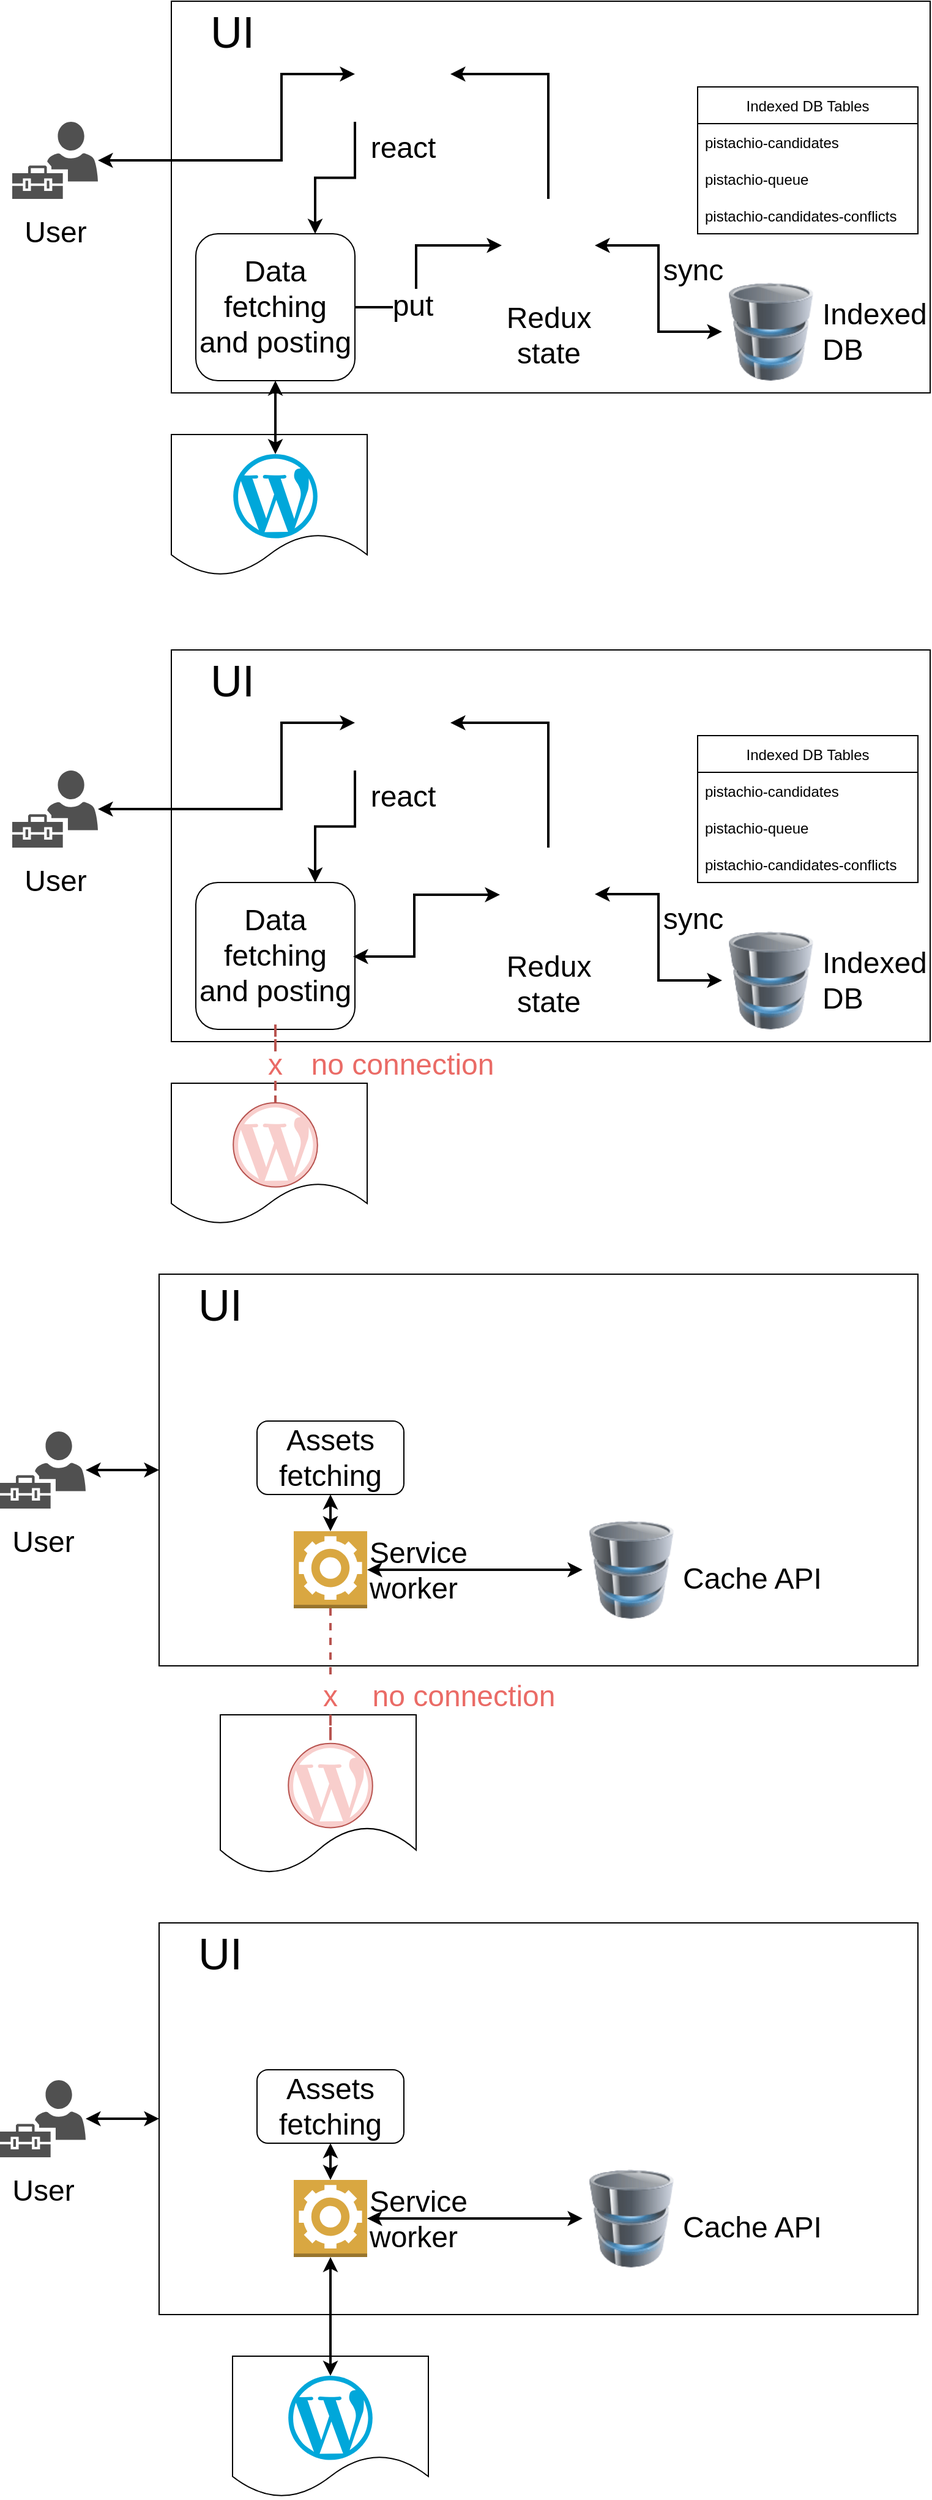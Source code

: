 <mxfile version="20.2.3" type="github">
  <diagram id="OkX3KcsTpLMw8p_l1P4A" name="Page-1">
    <mxGraphModel dx="1374" dy="759" grid="1" gridSize="10" guides="1" tooltips="1" connect="1" arrows="1" fold="1" page="1" pageScale="1" pageWidth="850" pageHeight="1100" math="0" shadow="0">
      <root>
        <mxCell id="0" />
        <mxCell id="1" parent="0" />
        <mxCell id="UPDO5P5rNtbZPPXbk3UU-26" value="" style="shape=document;whiteSpace=wrap;html=1;boundedLbl=1;fontSize=24;" parent="1" vertex="1">
          <mxGeometry x="180" y="434" width="160" height="115.6" as="geometry" />
        </mxCell>
        <mxCell id="UPDO5P5rNtbZPPXbk3UU-2" value="" style="rounded=0;whiteSpace=wrap;html=1;fontSize=30;" parent="1" vertex="1">
          <mxGeometry x="180" y="80" width="620" height="320" as="geometry" />
        </mxCell>
        <mxCell id="UPDO5P5rNtbZPPXbk3UU-6" value="&lt;div style=&quot;font-size: 24px;&quot;&gt;Indexed&lt;/div&gt;&lt;div style=&quot;font-size: 24px;&quot;&gt;&lt;font style=&quot;font-size: 24px;&quot;&gt;DB&lt;/font&gt;&lt;/div&gt;" style="image;html=1;image=img/lib/clip_art/computers/Database_128x128.png;fontSize=40;labelPosition=right;verticalLabelPosition=middle;align=left;verticalAlign=middle;" parent="1" vertex="1">
          <mxGeometry x="630" y="310" width="80" height="80" as="geometry" />
        </mxCell>
        <mxCell id="UPDO5P5rNtbZPPXbk3UU-9" style="edgeStyle=orthogonalEdgeStyle;rounded=0;orthogonalLoop=1;jettySize=auto;html=1;fontSize=30;endArrow=classic;endFill=1;strokeWidth=2;entryX=0;entryY=0.5;entryDx=0;entryDy=0;startArrow=classic;startFill=1;" parent="1" source="UPDO5P5rNtbZPPXbk3UU-10" target="UPDO5P5rNtbZPPXbk3UU-22" edge="1">
          <mxGeometry relative="1" as="geometry">
            <mxPoint x="180" y="210" as="targetPoint" />
            <Array as="points">
              <mxPoint x="270" y="210" />
              <mxPoint x="270" y="140" />
            </Array>
          </mxGeometry>
        </mxCell>
        <mxCell id="UPDO5P5rNtbZPPXbk3UU-10" value="&lt;font style=&quot;font-size: 24px;&quot;&gt;User&lt;/font&gt;" style="sketch=0;pointerEvents=1;shadow=0;dashed=0;html=1;strokeColor=none;labelPosition=center;verticalLabelPosition=bottom;verticalAlign=top;align=center;fillColor=#505050;shape=mxgraph.mscae.intune.user_management;fontSize=30;" parent="1" vertex="1">
          <mxGeometry x="50" y="178.5" width="70" height="63" as="geometry" />
        </mxCell>
        <mxCell id="UPDO5P5rNtbZPPXbk3UU-12" value="&lt;font style=&quot;font-size: 36px;&quot;&gt;UI&lt;/font&gt;" style="text;html=1;strokeColor=none;fillColor=none;align=center;verticalAlign=middle;whiteSpace=wrap;rounded=0;fontSize=24;" parent="1" vertex="1">
          <mxGeometry x="200" y="90" width="60" height="30" as="geometry" />
        </mxCell>
        <mxCell id="UPDO5P5rNtbZPPXbk3UU-15" style="edgeStyle=orthogonalEdgeStyle;rounded=0;orthogonalLoop=1;jettySize=auto;html=1;entryX=0;entryY=0.5;entryDx=0;entryDy=0;startArrow=classic;startFill=1;strokeWidth=2;" parent="1" source="UPDO5P5rNtbZPPXbk3UU-14" target="UPDO5P5rNtbZPPXbk3UU-6" edge="1">
          <mxGeometry relative="1" as="geometry" />
        </mxCell>
        <mxCell id="UPDO5P5rNtbZPPXbk3UU-20" value="sync" style="edgeLabel;html=1;align=center;verticalAlign=middle;resizable=0;points=[];fontSize=24;" parent="UPDO5P5rNtbZPPXbk3UU-15" vertex="1" connectable="0">
          <mxGeometry x="-0.171" relative="1" as="geometry">
            <mxPoint x="28" as="offset" />
          </mxGeometry>
        </mxCell>
        <mxCell id="UPDO5P5rNtbZPPXbk3UU-23" style="edgeStyle=orthogonalEdgeStyle;rounded=0;orthogonalLoop=1;jettySize=auto;html=1;entryX=1;entryY=0.5;entryDx=0;entryDy=0;fontSize=24;startArrow=none;startFill=0;strokeWidth=2;exitX=0.5;exitY=0;exitDx=0;exitDy=0;" parent="1" source="UPDO5P5rNtbZPPXbk3UU-14" target="UPDO5P5rNtbZPPXbk3UU-22" edge="1">
          <mxGeometry relative="1" as="geometry">
            <Array as="points">
              <mxPoint x="488" y="140" />
            </Array>
          </mxGeometry>
        </mxCell>
        <mxCell id="UPDO5P5rNtbZPPXbk3UU-14" value="&lt;font style=&quot;font-size: 24px;&quot;&gt;Redux&lt;br&gt; state&lt;/font&gt;" style="shape=image;html=1;verticalAlign=top;verticalLabelPosition=bottom;labelBackgroundColor=#ffffff;imageAspect=0;aspect=fixed;image=https://cdn2.iconfinder.com/data/icons/boxicons-logos/24/bxl-redux-128.png" parent="1" vertex="1">
          <mxGeometry x="450" y="241.5" width="76" height="76" as="geometry" />
        </mxCell>
        <mxCell id="UPDO5P5rNtbZPPXbk3UU-17" style="edgeStyle=orthogonalEdgeStyle;rounded=0;orthogonalLoop=1;jettySize=auto;html=1;fontSize=24;startArrow=none;startFill=0;entryX=0;entryY=0.5;entryDx=0;entryDy=0;strokeWidth=2;exitX=1;exitY=0.5;exitDx=0;exitDy=0;" parent="1" source="UPDO5P5rNtbZPPXbk3UU-16" target="UPDO5P5rNtbZPPXbk3UU-14" edge="1">
          <mxGeometry relative="1" as="geometry">
            <mxPoint x="420" y="256.5" as="targetPoint" />
            <Array as="points">
              <mxPoint x="380" y="330" />
              <mxPoint x="380" y="280" />
            </Array>
          </mxGeometry>
        </mxCell>
        <mxCell id="UPDO5P5rNtbZPPXbk3UU-94" value="put" style="edgeLabel;html=1;align=center;verticalAlign=middle;resizable=0;points=[];fontSize=24;fontColor=#000000;" parent="UPDO5P5rNtbZPPXbk3UU-17" vertex="1" connectable="0">
          <mxGeometry x="-0.449" y="1" relative="1" as="geometry">
            <mxPoint as="offset" />
          </mxGeometry>
        </mxCell>
        <mxCell id="UPDO5P5rNtbZPPXbk3UU-19" style="edgeStyle=orthogonalEdgeStyle;rounded=0;orthogonalLoop=1;jettySize=auto;html=1;fontSize=24;startArrow=classic;startFill=1;strokeWidth=2;" parent="1" source="UPDO5P5rNtbZPPXbk3UU-16" target="UPDO5P5rNtbZPPXbk3UU-18" edge="1">
          <mxGeometry relative="1" as="geometry" />
        </mxCell>
        <mxCell id="UPDO5P5rNtbZPPXbk3UU-16" value="&lt;font style=&quot;font-size: 24px;&quot;&gt;Data fetching&lt;br&gt;and posting&lt;br&gt;&lt;/font&gt;" style="rounded=1;whiteSpace=wrap;html=1;" parent="1" vertex="1">
          <mxGeometry x="200" y="270" width="130" height="120" as="geometry" />
        </mxCell>
        <mxCell id="UPDO5P5rNtbZPPXbk3UU-18" value="" style="dashed=0;outlineConnect=0;html=1;align=center;labelPosition=center;verticalLabelPosition=bottom;verticalAlign=top;shape=mxgraph.weblogos.wordpress_2;fillColor=#00A7DA;strokeColor=none;fontSize=24;" parent="1" vertex="1">
          <mxGeometry x="230.6" y="450" width="68.8" height="68.8" as="geometry" />
        </mxCell>
        <mxCell id="UPDO5P5rNtbZPPXbk3UU-25" style="edgeStyle=orthogonalEdgeStyle;rounded=0;orthogonalLoop=1;jettySize=auto;html=1;entryX=0.75;entryY=0;entryDx=0;entryDy=0;fontSize=24;startArrow=none;startFill=0;strokeWidth=2;exitX=0;exitY=1;exitDx=0;exitDy=0;" parent="1" source="UPDO5P5rNtbZPPXbk3UU-22" target="UPDO5P5rNtbZPPXbk3UU-16" edge="1">
          <mxGeometry relative="1" as="geometry" />
        </mxCell>
        <mxCell id="UPDO5P5rNtbZPPXbk3UU-22" value="react" style="shape=image;html=1;verticalAlign=top;verticalLabelPosition=bottom;labelBackgroundColor=#ffffff;imageAspect=0;aspect=fixed;image=https://cdn1.iconfinder.com/data/icons/unicons-line-vol-5/24/react-128.png;fontSize=24;" parent="1" vertex="1">
          <mxGeometry x="330" y="100.5" width="78" height="78" as="geometry" />
        </mxCell>
        <mxCell id="UPDO5P5rNtbZPPXbk3UU-28" value="" style="rounded=0;whiteSpace=wrap;html=1;fontSize=30;" parent="1" vertex="1">
          <mxGeometry x="170" y="1120" width="620" height="320" as="geometry" />
        </mxCell>
        <mxCell id="UPDO5P5rNtbZPPXbk3UU-29" value="&lt;font style=&quot;font-size: 24px;&quot;&gt;Cache API&lt;/font&gt;" style="image;html=1;image=img/lib/clip_art/computers/Database_128x128.png;fontSize=40;labelPosition=right;verticalLabelPosition=middle;align=left;verticalAlign=middle;" parent="1" vertex="1">
          <mxGeometry x="516" y="1321.5" width="80" height="80" as="geometry" />
        </mxCell>
        <mxCell id="UPDO5P5rNtbZPPXbk3UU-49" style="edgeStyle=orthogonalEdgeStyle;rounded=0;orthogonalLoop=1;jettySize=auto;html=1;entryX=0;entryY=0.5;entryDx=0;entryDy=0;fontSize=24;startArrow=classic;startFill=1;strokeWidth=2;" parent="1" source="UPDO5P5rNtbZPPXbk3UU-31" target="UPDO5P5rNtbZPPXbk3UU-28" edge="1">
          <mxGeometry relative="1" as="geometry" />
        </mxCell>
        <mxCell id="UPDO5P5rNtbZPPXbk3UU-31" value="&lt;font style=&quot;font-size: 24px;&quot;&gt;User&lt;/font&gt;" style="sketch=0;pointerEvents=1;shadow=0;dashed=0;html=1;strokeColor=none;labelPosition=center;verticalLabelPosition=bottom;verticalAlign=top;align=center;fillColor=#505050;shape=mxgraph.mscae.intune.user_management;fontSize=30;" parent="1" vertex="1">
          <mxGeometry x="40" y="1248.5" width="70" height="63" as="geometry" />
        </mxCell>
        <mxCell id="UPDO5P5rNtbZPPXbk3UU-32" value="&lt;font style=&quot;font-size: 36px;&quot;&gt;UI&lt;/font&gt;" style="text;html=1;strokeColor=none;fillColor=none;align=center;verticalAlign=middle;whiteSpace=wrap;rounded=0;fontSize=24;" parent="1" vertex="1">
          <mxGeometry x="190" y="1130" width="60" height="30" as="geometry" />
        </mxCell>
        <mxCell id="UPDO5P5rNtbZPPXbk3UU-37" style="edgeStyle=orthogonalEdgeStyle;rounded=0;orthogonalLoop=1;jettySize=auto;html=1;fontSize=24;startArrow=classic;startFill=1;strokeWidth=2;exitX=1;exitY=0.5;exitDx=0;exitDy=0;entryX=0;entryY=0.5;entryDx=0;entryDy=0;exitPerimeter=0;" parent="1" source="UPDO5P5rNtbZPPXbk3UU-47" target="UPDO5P5rNtbZPPXbk3UU-29" edge="1">
          <mxGeometry relative="1" as="geometry">
            <mxPoint x="440" y="1319.5" as="targetPoint" />
            <Array as="points">
              <mxPoint x="430" y="1362" />
              <mxPoint x="430" y="1362" />
            </Array>
          </mxGeometry>
        </mxCell>
        <mxCell id="UPDO5P5rNtbZPPXbk3UU-40" value="&lt;font style=&quot;font-size: 24px;&quot;&gt;Assets fetching&lt;/font&gt;" style="rounded=1;whiteSpace=wrap;html=1;" parent="1" vertex="1">
          <mxGeometry x="250" y="1240" width="120" height="60" as="geometry" />
        </mxCell>
        <mxCell id="UPDO5P5rNtbZPPXbk3UU-47" value="Service&lt;br&gt; worker" style="outlineConnect=0;dashed=0;verticalLabelPosition=middle;verticalAlign=middle;align=left;html=1;shape=mxgraph.aws3.worker;fillColor=#D9A741;gradientColor=none;fontSize=24;labelPosition=right;" parent="1" vertex="1">
          <mxGeometry x="280" y="1330" width="60" height="63" as="geometry" />
        </mxCell>
        <mxCell id="UPDO5P5rNtbZPPXbk3UU-48" value="" style="edgeStyle=orthogonalEdgeStyle;rounded=0;orthogonalLoop=1;jettySize=auto;html=1;fontSize=24;startArrow=classic;startFill=1;strokeWidth=2;endArrow=classic;endFill=1;" parent="1" source="UPDO5P5rNtbZPPXbk3UU-40" target="UPDO5P5rNtbZPPXbk3UU-47" edge="1">
          <mxGeometry relative="1" as="geometry">
            <mxPoint x="310" y="1370" as="sourcePoint" />
            <mxPoint x="310" y="1490" as="targetPoint" />
          </mxGeometry>
        </mxCell>
        <mxCell id="UPDO5P5rNtbZPPXbk3UU-50" value="" style="shape=image;html=1;verticalAlign=top;verticalLabelPosition=bottom;labelBackgroundColor=#ffffff;imageAspect=0;aspect=fixed;image=https://cdn1.iconfinder.com/data/icons/unicons-line-vol-5/24/react-128.png;fontSize=24;" parent="1" vertex="1">
          <mxGeometry x="270.5" y="1160" width="79" height="79" as="geometry" />
        </mxCell>
        <mxCell id="UPDO5P5rNtbZPPXbk3UU-51" value="" style="shape=document;whiteSpace=wrap;html=1;boundedLbl=1;fontSize=24;" parent="1" vertex="1">
          <mxGeometry x="180" y="964" width="160" height="115.6" as="geometry" />
        </mxCell>
        <mxCell id="UPDO5P5rNtbZPPXbk3UU-52" value="" style="rounded=0;whiteSpace=wrap;html=1;fontSize=30;" parent="1" vertex="1">
          <mxGeometry x="180" y="610" width="620" height="320" as="geometry" />
        </mxCell>
        <mxCell id="UPDO5P5rNtbZPPXbk3UU-53" value="&lt;div style=&quot;font-size: 24px;&quot;&gt;Indexed&lt;/div&gt;&lt;div style=&quot;font-size: 24px;&quot;&gt;&lt;font style=&quot;font-size: 24px;&quot;&gt;DB&lt;/font&gt;&lt;/div&gt;" style="image;html=1;image=img/lib/clip_art/computers/Database_128x128.png;fontSize=40;labelPosition=right;verticalLabelPosition=middle;align=left;verticalAlign=middle;" parent="1" vertex="1">
          <mxGeometry x="630" y="840" width="80" height="80" as="geometry" />
        </mxCell>
        <mxCell id="UPDO5P5rNtbZPPXbk3UU-54" style="edgeStyle=orthogonalEdgeStyle;rounded=0;orthogonalLoop=1;jettySize=auto;html=1;fontSize=30;endArrow=classic;endFill=1;strokeWidth=2;entryX=0;entryY=0.5;entryDx=0;entryDy=0;startArrow=classic;startFill=1;" parent="1" source="UPDO5P5rNtbZPPXbk3UU-55" target="UPDO5P5rNtbZPPXbk3UU-67" edge="1">
          <mxGeometry relative="1" as="geometry">
            <mxPoint x="180" y="740" as="targetPoint" />
            <Array as="points">
              <mxPoint x="270" y="740" />
              <mxPoint x="270" y="670" />
            </Array>
          </mxGeometry>
        </mxCell>
        <mxCell id="UPDO5P5rNtbZPPXbk3UU-55" value="&lt;font style=&quot;font-size: 24px;&quot;&gt;User&lt;/font&gt;" style="sketch=0;pointerEvents=1;shadow=0;dashed=0;html=1;strokeColor=none;labelPosition=center;verticalLabelPosition=bottom;verticalAlign=top;align=center;fillColor=#505050;shape=mxgraph.mscae.intune.user_management;fontSize=30;" parent="1" vertex="1">
          <mxGeometry x="50" y="708.5" width="70" height="63" as="geometry" />
        </mxCell>
        <mxCell id="UPDO5P5rNtbZPPXbk3UU-56" value="&lt;font style=&quot;font-size: 36px;&quot;&gt;UI&lt;/font&gt;" style="text;html=1;strokeColor=none;fillColor=none;align=center;verticalAlign=middle;whiteSpace=wrap;rounded=0;fontSize=24;" parent="1" vertex="1">
          <mxGeometry x="200" y="620" width="60" height="30" as="geometry" />
        </mxCell>
        <mxCell id="UPDO5P5rNtbZPPXbk3UU-57" style="edgeStyle=orthogonalEdgeStyle;rounded=0;orthogonalLoop=1;jettySize=auto;html=1;entryX=0;entryY=0.5;entryDx=0;entryDy=0;startArrow=classic;startFill=1;strokeWidth=2;" parent="1" source="UPDO5P5rNtbZPPXbk3UU-60" target="UPDO5P5rNtbZPPXbk3UU-53" edge="1">
          <mxGeometry relative="1" as="geometry" />
        </mxCell>
        <mxCell id="UPDO5P5rNtbZPPXbk3UU-58" value="sync" style="edgeLabel;html=1;align=center;verticalAlign=middle;resizable=0;points=[];fontSize=24;" parent="UPDO5P5rNtbZPPXbk3UU-57" vertex="1" connectable="0">
          <mxGeometry x="-0.171" relative="1" as="geometry">
            <mxPoint x="28" as="offset" />
          </mxGeometry>
        </mxCell>
        <mxCell id="UPDO5P5rNtbZPPXbk3UU-59" style="edgeStyle=orthogonalEdgeStyle;rounded=0;orthogonalLoop=1;jettySize=auto;html=1;entryX=1;entryY=0.5;entryDx=0;entryDy=0;fontSize=24;startArrow=none;startFill=0;strokeWidth=2;exitX=0.5;exitY=0;exitDx=0;exitDy=0;" parent="1" source="UPDO5P5rNtbZPPXbk3UU-60" target="UPDO5P5rNtbZPPXbk3UU-67" edge="1">
          <mxGeometry relative="1" as="geometry">
            <Array as="points">
              <mxPoint x="488" y="670" />
            </Array>
          </mxGeometry>
        </mxCell>
        <mxCell id="UPDO5P5rNtbZPPXbk3UU-60" value="&lt;font style=&quot;font-size: 24px;&quot;&gt;Redux&lt;br&gt; state&lt;/font&gt;" style="shape=image;html=1;verticalAlign=top;verticalLabelPosition=bottom;labelBackgroundColor=#ffffff;imageAspect=0;aspect=fixed;image=https://cdn2.iconfinder.com/data/icons/boxicons-logos/24/bxl-redux-128.png" parent="1" vertex="1">
          <mxGeometry x="450" y="771.5" width="76" height="76" as="geometry" />
        </mxCell>
        <mxCell id="UPDO5P5rNtbZPPXbk3UU-63" style="edgeStyle=orthogonalEdgeStyle;rounded=0;orthogonalLoop=1;jettySize=auto;html=1;fontSize=24;startArrow=none;startFill=1;strokeWidth=2;dashed=1;fillColor=#f8cecc;strokeColor=#b85450;endArrow=none;endFill=0;" parent="1" source="UPDO5P5rNtbZPPXbk3UU-68" target="UPDO5P5rNtbZPPXbk3UU-65" edge="1">
          <mxGeometry relative="1" as="geometry" />
        </mxCell>
        <mxCell id="UPDO5P5rNtbZPPXbk3UU-64" value="&lt;font style=&quot;font-size: 24px;&quot;&gt;Data fetching&lt;br&gt;and posting&lt;br&gt;&lt;/font&gt;" style="rounded=1;whiteSpace=wrap;html=1;" parent="1" vertex="1">
          <mxGeometry x="200" y="800" width="130" height="120" as="geometry" />
        </mxCell>
        <mxCell id="UPDO5P5rNtbZPPXbk3UU-65" value="" style="dashed=0;outlineConnect=0;html=1;align=center;labelPosition=center;verticalLabelPosition=bottom;verticalAlign=top;shape=mxgraph.weblogos.wordpress_2;fillColor=#f8cecc;strokeColor=#b85450;fontSize=24;" parent="1" vertex="1">
          <mxGeometry x="230.6" y="980" width="68.8" height="68.8" as="geometry" />
        </mxCell>
        <mxCell id="UPDO5P5rNtbZPPXbk3UU-66" style="edgeStyle=orthogonalEdgeStyle;rounded=0;orthogonalLoop=1;jettySize=auto;html=1;entryX=0.75;entryY=0;entryDx=0;entryDy=0;fontSize=24;startArrow=none;startFill=0;strokeWidth=2;exitX=0;exitY=1;exitDx=0;exitDy=0;" parent="1" source="UPDO5P5rNtbZPPXbk3UU-67" target="UPDO5P5rNtbZPPXbk3UU-64" edge="1">
          <mxGeometry relative="1" as="geometry" />
        </mxCell>
        <mxCell id="UPDO5P5rNtbZPPXbk3UU-67" value="react" style="shape=image;html=1;verticalAlign=top;verticalLabelPosition=bottom;labelBackgroundColor=#ffffff;imageAspect=0;aspect=fixed;image=https://cdn1.iconfinder.com/data/icons/unicons-line-vol-5/24/react-128.png;fontSize=24;" parent="1" vertex="1">
          <mxGeometry x="330" y="630.5" width="78" height="78" as="geometry" />
        </mxCell>
        <mxCell id="UPDO5P5rNtbZPPXbk3UU-68" value="&lt;font color=&quot;#EA6B66&quot;&gt;x&lt;/font&gt;" style="text;html=1;strokeColor=none;fillColor=none;align=center;verticalAlign=middle;whiteSpace=wrap;rounded=0;fontSize=24;" parent="1" vertex="1">
          <mxGeometry x="235" y="934" width="60" height="30" as="geometry" />
        </mxCell>
        <mxCell id="UPDO5P5rNtbZPPXbk3UU-69" value="" style="edgeStyle=orthogonalEdgeStyle;rounded=0;orthogonalLoop=1;jettySize=auto;html=1;fontSize=24;startArrow=none;startFill=0;strokeWidth=2;dashed=1;fillColor=#f8cecc;strokeColor=#b85450;endArrow=none;" parent="1" source="UPDO5P5rNtbZPPXbk3UU-64" target="UPDO5P5rNtbZPPXbk3UU-68" edge="1">
          <mxGeometry relative="1" as="geometry">
            <mxPoint x="265" y="920" as="sourcePoint" />
            <mxPoint x="265" y="980" as="targetPoint" />
          </mxGeometry>
        </mxCell>
        <mxCell id="UPDO5P5rNtbZPPXbk3UU-70" value="no connection" style="text;html=1;strokeColor=none;fillColor=none;align=center;verticalAlign=middle;whiteSpace=wrap;rounded=0;fontSize=24;fontColor=#EA6B66;" parent="1" vertex="1">
          <mxGeometry x="279" y="934" width="180" height="30" as="geometry" />
        </mxCell>
        <mxCell id="UPDO5P5rNtbZPPXbk3UU-72" value="" style="shape=document;whiteSpace=wrap;html=1;boundedLbl=1;fontSize=24;" parent="1" vertex="1">
          <mxGeometry x="230" y="2004" width="160" height="115.6" as="geometry" />
        </mxCell>
        <mxCell id="UPDO5P5rNtbZPPXbk3UU-73" value="" style="rounded=0;whiteSpace=wrap;html=1;fontSize=30;" parent="1" vertex="1">
          <mxGeometry x="170" y="1650" width="620" height="320" as="geometry" />
        </mxCell>
        <mxCell id="UPDO5P5rNtbZPPXbk3UU-74" value="&lt;font style=&quot;font-size: 24px;&quot;&gt;Cache API&lt;/font&gt;" style="image;html=1;image=img/lib/clip_art/computers/Database_128x128.png;fontSize=40;labelPosition=right;verticalLabelPosition=middle;align=left;verticalAlign=middle;" parent="1" vertex="1">
          <mxGeometry x="516" y="1851.5" width="80" height="80" as="geometry" />
        </mxCell>
        <mxCell id="UPDO5P5rNtbZPPXbk3UU-75" style="edgeStyle=orthogonalEdgeStyle;rounded=0;orthogonalLoop=1;jettySize=auto;html=1;entryX=0;entryY=0.5;entryDx=0;entryDy=0;fontSize=24;startArrow=classic;startFill=1;strokeWidth=2;" parent="1" source="UPDO5P5rNtbZPPXbk3UU-76" target="UPDO5P5rNtbZPPXbk3UU-73" edge="1">
          <mxGeometry relative="1" as="geometry" />
        </mxCell>
        <mxCell id="UPDO5P5rNtbZPPXbk3UU-76" value="&lt;font style=&quot;font-size: 24px;&quot;&gt;User&lt;/font&gt;" style="sketch=0;pointerEvents=1;shadow=0;dashed=0;html=1;strokeColor=none;labelPosition=center;verticalLabelPosition=bottom;verticalAlign=top;align=center;fillColor=#505050;shape=mxgraph.mscae.intune.user_management;fontSize=30;" parent="1" vertex="1">
          <mxGeometry x="40" y="1778.5" width="70" height="63" as="geometry" />
        </mxCell>
        <mxCell id="UPDO5P5rNtbZPPXbk3UU-77" value="&lt;font style=&quot;font-size: 36px;&quot;&gt;UI&lt;/font&gt;" style="text;html=1;strokeColor=none;fillColor=none;align=center;verticalAlign=middle;whiteSpace=wrap;rounded=0;fontSize=24;" parent="1" vertex="1">
          <mxGeometry x="190" y="1660" width="60" height="30" as="geometry" />
        </mxCell>
        <mxCell id="UPDO5P5rNtbZPPXbk3UU-78" style="edgeStyle=orthogonalEdgeStyle;rounded=0;orthogonalLoop=1;jettySize=auto;html=1;fontSize=24;startArrow=classic;startFill=1;strokeWidth=2;exitX=1;exitY=0.5;exitDx=0;exitDy=0;entryX=0;entryY=0.5;entryDx=0;entryDy=0;exitPerimeter=0;" parent="1" source="UPDO5P5rNtbZPPXbk3UU-82" target="UPDO5P5rNtbZPPXbk3UU-74" edge="1">
          <mxGeometry relative="1" as="geometry">
            <mxPoint x="440" y="1849.5" as="targetPoint" />
            <Array as="points">
              <mxPoint x="430" y="1892" />
              <mxPoint x="430" y="1892" />
            </Array>
          </mxGeometry>
        </mxCell>
        <mxCell id="UPDO5P5rNtbZPPXbk3UU-79" style="edgeStyle=orthogonalEdgeStyle;rounded=0;orthogonalLoop=1;jettySize=auto;html=1;fontSize=24;startArrow=classic;startFill=1;strokeWidth=2;" parent="1" source="UPDO5P5rNtbZPPXbk3UU-82" target="UPDO5P5rNtbZPPXbk3UU-81" edge="1">
          <mxGeometry relative="1" as="geometry" />
        </mxCell>
        <mxCell id="UPDO5P5rNtbZPPXbk3UU-80" value="&lt;font style=&quot;font-size: 24px;&quot;&gt;Assets fetching&lt;/font&gt;" style="rounded=1;whiteSpace=wrap;html=1;" parent="1" vertex="1">
          <mxGeometry x="250" y="1770" width="120" height="60" as="geometry" />
        </mxCell>
        <mxCell id="UPDO5P5rNtbZPPXbk3UU-81" value="" style="dashed=0;outlineConnect=0;html=1;align=center;labelPosition=center;verticalLabelPosition=bottom;verticalAlign=top;shape=mxgraph.weblogos.wordpress_2;fillColor=#00A7DA;strokeColor=none;fontSize=24;" parent="1" vertex="1">
          <mxGeometry x="275.6" y="2020" width="68.8" height="68.8" as="geometry" />
        </mxCell>
        <mxCell id="UPDO5P5rNtbZPPXbk3UU-82" value="Service&lt;br&gt; worker" style="outlineConnect=0;dashed=0;verticalLabelPosition=middle;verticalAlign=middle;align=left;html=1;shape=mxgraph.aws3.worker;fillColor=#D9A741;gradientColor=none;fontSize=24;labelPosition=right;" parent="1" vertex="1">
          <mxGeometry x="280" y="1860" width="60" height="63" as="geometry" />
        </mxCell>
        <mxCell id="UPDO5P5rNtbZPPXbk3UU-83" value="" style="edgeStyle=orthogonalEdgeStyle;rounded=0;orthogonalLoop=1;jettySize=auto;html=1;fontSize=24;startArrow=classic;startFill=1;strokeWidth=2;endArrow=classic;endFill=1;" parent="1" source="UPDO5P5rNtbZPPXbk3UU-80" target="UPDO5P5rNtbZPPXbk3UU-82" edge="1">
          <mxGeometry relative="1" as="geometry">
            <mxPoint x="310" y="1900" as="sourcePoint" />
            <mxPoint x="310" y="2020" as="targetPoint" />
          </mxGeometry>
        </mxCell>
        <mxCell id="UPDO5P5rNtbZPPXbk3UU-84" value="" style="shape=image;html=1;verticalAlign=top;verticalLabelPosition=bottom;labelBackgroundColor=#ffffff;imageAspect=0;aspect=fixed;image=https://cdn1.iconfinder.com/data/icons/unicons-line-vol-5/24/react-128.png;fontSize=24;" parent="1" vertex="1">
          <mxGeometry x="270.5" y="1690" width="79" height="79" as="geometry" />
        </mxCell>
        <mxCell id="UPDO5P5rNtbZPPXbk3UU-85" value="" style="shape=document;whiteSpace=wrap;html=1;boundedLbl=1;fontSize=24;" parent="1" vertex="1">
          <mxGeometry x="220" y="1480" width="160" height="130" as="geometry" />
        </mxCell>
        <mxCell id="UPDO5P5rNtbZPPXbk3UU-86" style="edgeStyle=orthogonalEdgeStyle;rounded=0;orthogonalLoop=1;jettySize=auto;html=1;fontSize=24;startArrow=none;startFill=1;strokeWidth=2;dashed=1;fillColor=#f8cecc;strokeColor=#b85450;endArrow=none;endFill=0;" parent="1" source="UPDO5P5rNtbZPPXbk3UU-88" target="UPDO5P5rNtbZPPXbk3UU-87" edge="1">
          <mxGeometry relative="1" as="geometry" />
        </mxCell>
        <mxCell id="UPDO5P5rNtbZPPXbk3UU-87" value="" style="dashed=0;outlineConnect=0;html=1;align=center;labelPosition=center;verticalLabelPosition=bottom;verticalAlign=top;shape=mxgraph.weblogos.wordpress_2;fillColor=#f8cecc;strokeColor=#b85450;fontSize=24;" parent="1" vertex="1">
          <mxGeometry x="275.6" y="1503.4" width="68.8" height="68.8" as="geometry" />
        </mxCell>
        <mxCell id="UPDO5P5rNtbZPPXbk3UU-88" value="&lt;font color=&quot;#EA6B66&quot;&gt;x&lt;/font&gt;" style="text;html=1;strokeColor=none;fillColor=none;align=center;verticalAlign=middle;whiteSpace=wrap;rounded=0;fontSize=24;" parent="1" vertex="1">
          <mxGeometry x="280" y="1450" width="60" height="30" as="geometry" />
        </mxCell>
        <mxCell id="UPDO5P5rNtbZPPXbk3UU-89" value="" style="edgeStyle=orthogonalEdgeStyle;rounded=0;orthogonalLoop=1;jettySize=auto;html=1;fontSize=24;startArrow=none;startFill=0;strokeWidth=2;dashed=1;fillColor=#f8cecc;strokeColor=#b85450;endArrow=none;exitX=0.5;exitY=1;exitDx=0;exitDy=0;exitPerimeter=0;" parent="1" source="UPDO5P5rNtbZPPXbk3UU-47" target="UPDO5P5rNtbZPPXbk3UU-88" edge="1">
          <mxGeometry relative="1" as="geometry">
            <mxPoint x="314.5" y="1436" as="sourcePoint" />
            <mxPoint x="314.5" y="1496" as="targetPoint" />
          </mxGeometry>
        </mxCell>
        <mxCell id="UPDO5P5rNtbZPPXbk3UU-90" value="no connection" style="text;html=1;strokeColor=none;fillColor=none;align=center;verticalAlign=middle;whiteSpace=wrap;rounded=0;fontSize=24;fontColor=#EA6B66;" parent="1" vertex="1">
          <mxGeometry x="328.5" y="1450" width="180" height="30" as="geometry" />
        </mxCell>
        <mxCell id="UPDO5P5rNtbZPPXbk3UU-91" style="edgeStyle=orthogonalEdgeStyle;rounded=0;orthogonalLoop=1;jettySize=auto;html=1;fontSize=24;startArrow=classic;startFill=1;entryX=0;entryY=0.5;entryDx=0;entryDy=0;strokeWidth=2;exitX=1;exitY=0.5;exitDx=0;exitDy=0;" parent="1" edge="1">
          <mxGeometry relative="1" as="geometry">
            <mxPoint x="328.5" y="860.5" as="sourcePoint" />
            <mxPoint x="448.5" y="810" as="targetPoint" />
            <Array as="points">
              <mxPoint x="378.5" y="860.5" />
              <mxPoint x="378.5" y="810.5" />
            </Array>
          </mxGeometry>
        </mxCell>
        <mxCell id="1ovZvz-80q80QIr3cg-B-1" value="Indexed DB Tables" style="swimlane;fontStyle=0;childLayout=stackLayout;horizontal=1;startSize=30;horizontalStack=0;resizeParent=1;resizeParentMax=0;resizeLast=0;collapsible=1;marginBottom=0;" vertex="1" parent="1">
          <mxGeometry x="610" y="150" width="180" height="120" as="geometry" />
        </mxCell>
        <mxCell id="1ovZvz-80q80QIr3cg-B-2" value="pistachio-candidates" style="text;strokeColor=none;fillColor=none;align=left;verticalAlign=middle;spacingLeft=4;spacingRight=4;overflow=hidden;points=[[0,0.5],[1,0.5]];portConstraint=eastwest;rotatable=0;" vertex="1" parent="1ovZvz-80q80QIr3cg-B-1">
          <mxGeometry y="30" width="180" height="30" as="geometry" />
        </mxCell>
        <mxCell id="1ovZvz-80q80QIr3cg-B-3" value="pistachio-queue" style="text;strokeColor=none;fillColor=none;align=left;verticalAlign=middle;spacingLeft=4;spacingRight=4;overflow=hidden;points=[[0,0.5],[1,0.5]];portConstraint=eastwest;rotatable=0;" vertex="1" parent="1ovZvz-80q80QIr3cg-B-1">
          <mxGeometry y="60" width="180" height="30" as="geometry" />
        </mxCell>
        <mxCell id="1ovZvz-80q80QIr3cg-B-4" value="pistachio-candidates-conflicts" style="text;strokeColor=none;fillColor=none;align=left;verticalAlign=middle;spacingLeft=4;spacingRight=4;overflow=hidden;points=[[0,0.5],[1,0.5]];portConstraint=eastwest;rotatable=0;" vertex="1" parent="1ovZvz-80q80QIr3cg-B-1">
          <mxGeometry y="90" width="180" height="30" as="geometry" />
        </mxCell>
        <mxCell id="1ovZvz-80q80QIr3cg-B-5" value="Indexed DB Tables" style="swimlane;fontStyle=0;childLayout=stackLayout;horizontal=1;startSize=30;horizontalStack=0;resizeParent=1;resizeParentMax=0;resizeLast=0;collapsible=1;marginBottom=0;" vertex="1" parent="1">
          <mxGeometry x="610" y="680" width="180" height="120" as="geometry" />
        </mxCell>
        <mxCell id="1ovZvz-80q80QIr3cg-B-6" value="pistachio-candidates" style="text;strokeColor=none;fillColor=none;align=left;verticalAlign=middle;spacingLeft=4;spacingRight=4;overflow=hidden;points=[[0,0.5],[1,0.5]];portConstraint=eastwest;rotatable=0;" vertex="1" parent="1ovZvz-80q80QIr3cg-B-5">
          <mxGeometry y="30" width="180" height="30" as="geometry" />
        </mxCell>
        <mxCell id="1ovZvz-80q80QIr3cg-B-7" value="pistachio-queue" style="text;strokeColor=none;fillColor=none;align=left;verticalAlign=middle;spacingLeft=4;spacingRight=4;overflow=hidden;points=[[0,0.5],[1,0.5]];portConstraint=eastwest;rotatable=0;" vertex="1" parent="1ovZvz-80q80QIr3cg-B-5">
          <mxGeometry y="60" width="180" height="30" as="geometry" />
        </mxCell>
        <mxCell id="1ovZvz-80q80QIr3cg-B-8" value="pistachio-candidates-conflicts" style="text;strokeColor=none;fillColor=none;align=left;verticalAlign=middle;spacingLeft=4;spacingRight=4;overflow=hidden;points=[[0,0.5],[1,0.5]];portConstraint=eastwest;rotatable=0;" vertex="1" parent="1ovZvz-80q80QIr3cg-B-5">
          <mxGeometry y="90" width="180" height="30" as="geometry" />
        </mxCell>
      </root>
    </mxGraphModel>
  </diagram>
</mxfile>
